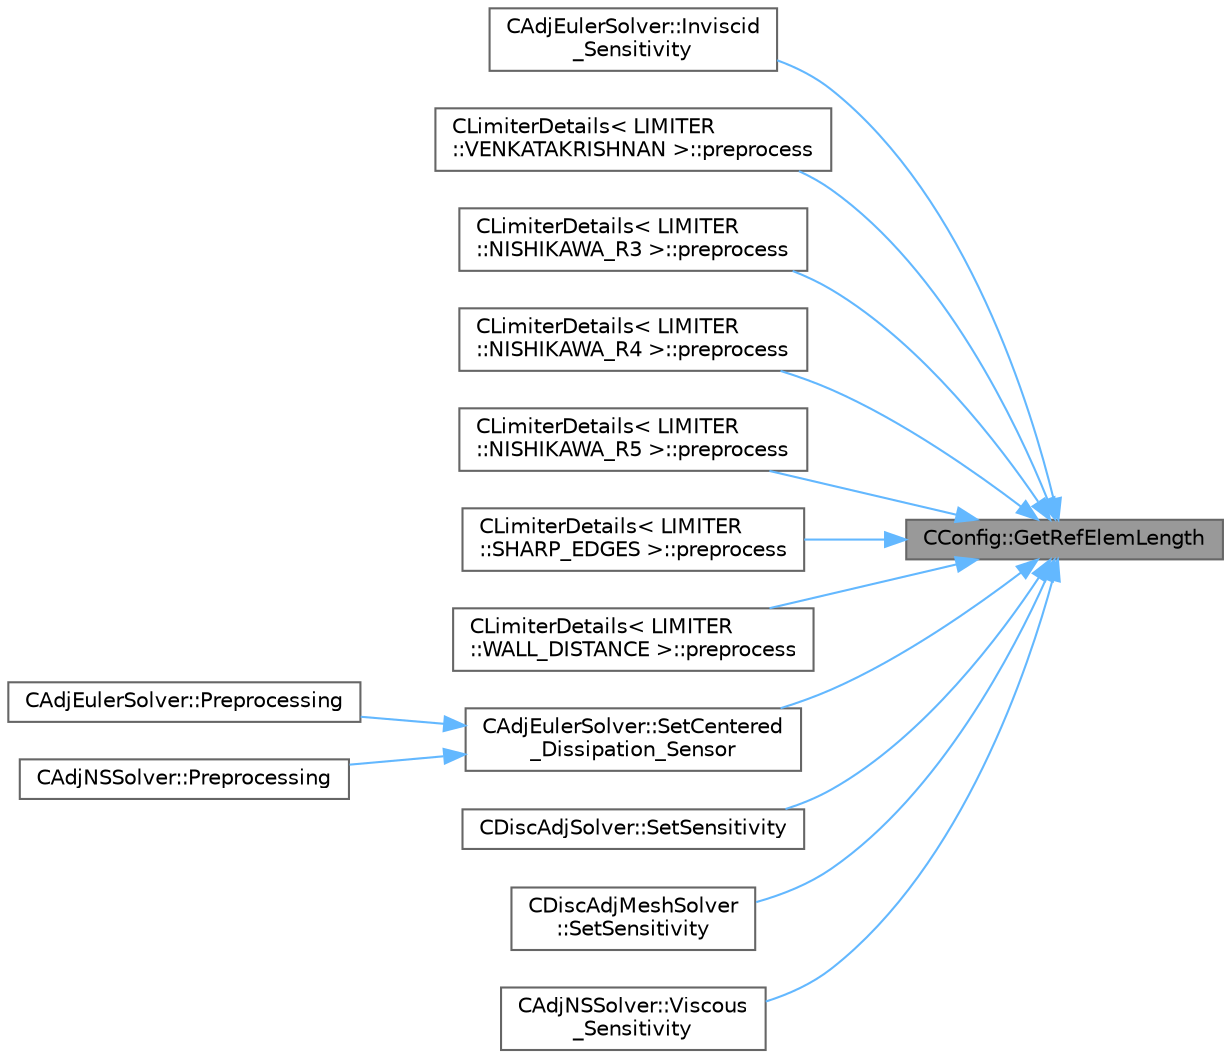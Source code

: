 digraph "CConfig::GetRefElemLength"
{
 // LATEX_PDF_SIZE
  bgcolor="transparent";
  edge [fontname=Helvetica,fontsize=10,labelfontname=Helvetica,labelfontsize=10];
  node [fontname=Helvetica,fontsize=10,shape=box,height=0.2,width=0.4];
  rankdir="RL";
  Node1 [id="Node000001",label="CConfig::GetRefElemLength",height=0.2,width=0.4,color="gray40", fillcolor="grey60", style="filled", fontcolor="black",tooltip="Get the reference element length for computing the slope limiting epsilon."];
  Node1 -> Node2 [id="edge1_Node000001_Node000002",dir="back",color="steelblue1",style="solid",tooltip=" "];
  Node2 [id="Node000002",label="CAdjEulerSolver::Inviscid\l_Sensitivity",height=0.2,width=0.4,color="grey40", fillcolor="white", style="filled",URL="$classCAdjEulerSolver.html#aa87a2220c946b47cb35c395c035f96e5",tooltip="Compute the inviscid sensitivity of the functional."];
  Node1 -> Node3 [id="edge2_Node000001_Node000003",dir="back",color="steelblue1",style="solid",tooltip=" "];
  Node3 [id="Node000003",label="CLimiterDetails\< LIMITER\l::VENKATAKRISHNAN \>::preprocess",height=0.2,width=0.4,color="grey40", fillcolor="white", style="filled",URL="$structCLimiterDetails_3_01LIMITER_1_1VENKATAKRISHNAN_01_4.html#ab373c18def32885ee8e8f99370cd69dd",tooltip="Store the reference lenght based eps^2 parameter, limited to a small number to avoid divisions by 0."];
  Node1 -> Node4 [id="edge3_Node000001_Node000004",dir="back",color="steelblue1",style="solid",tooltip=" "];
  Node4 [id="Node000004",label="CLimiterDetails\< LIMITER\l::NISHIKAWA_R3 \>::preprocess",height=0.2,width=0.4,color="grey40", fillcolor="white", style="filled",URL="$structCLimiterDetails_3_01LIMITER_1_1NISHIKAWA__R3_01_4.html#a2b69a5d5b2bed026b17d68410f31803f",tooltip="Store the reference lenght based eps^3 parameter, limited to a small number to avoid divisions by 0."];
  Node1 -> Node5 [id="edge4_Node000001_Node000005",dir="back",color="steelblue1",style="solid",tooltip=" "];
  Node5 [id="Node000005",label="CLimiterDetails\< LIMITER\l::NISHIKAWA_R4 \>::preprocess",height=0.2,width=0.4,color="grey40", fillcolor="white", style="filled",URL="$structCLimiterDetails_3_01LIMITER_1_1NISHIKAWA__R4_01_4.html#af1c7e1c0cc84b29c17bc8ba3a75a62f2",tooltip="Store the reference lenght based eps^4 parameter, limited to a small number to avoid divisions by 0."];
  Node1 -> Node6 [id="edge5_Node000001_Node000006",dir="back",color="steelblue1",style="solid",tooltip=" "];
  Node6 [id="Node000006",label="CLimiterDetails\< LIMITER\l::NISHIKAWA_R5 \>::preprocess",height=0.2,width=0.4,color="grey40", fillcolor="white", style="filled",URL="$structCLimiterDetails_3_01LIMITER_1_1NISHIKAWA__R5_01_4.html#a8d044831dbfa5389fa720c3897fe2157",tooltip="Store the reference lenght based eps^5 parameter, limited to a small number to avoid divisions by 0."];
  Node1 -> Node7 [id="edge6_Node000001_Node000007",dir="back",color="steelblue1",style="solid",tooltip=" "];
  Node7 [id="Node000007",label="CLimiterDetails\< LIMITER\l::SHARP_EDGES \>::preprocess",height=0.2,width=0.4,color="grey40", fillcolor="white", style="filled",URL="$structCLimiterDetails_3_01LIMITER_1_1SHARP__EDGES_01_4.html#a9f48bf3efdf7d8b29bed0a9c161d5d6a",tooltip="Store the reference lenght based eps^2 parameter."];
  Node1 -> Node8 [id="edge7_Node000001_Node000008",dir="back",color="steelblue1",style="solid",tooltip=" "];
  Node8 [id="Node000008",label="CLimiterDetails\< LIMITER\l::WALL_DISTANCE \>::preprocess",height=0.2,width=0.4,color="grey40", fillcolor="white", style="filled",URL="$structCLimiterDetails_3_01LIMITER_1_1WALL__DISTANCE_01_4.html#aa17a6dbcd5f28c7671ba8c23cb183c2e",tooltip="Store the reference lenght based eps^2 parameter."];
  Node1 -> Node9 [id="edge8_Node000001_Node000009",dir="back",color="steelblue1",style="solid",tooltip=" "];
  Node9 [id="Node000009",label="CAdjEulerSolver::SetCentered\l_Dissipation_Sensor",height=0.2,width=0.4,color="grey40", fillcolor="white", style="filled",URL="$classCAdjEulerSolver.html#af1b72ed76900f821d2f51942cb4252db",tooltip="Compute the sensor for higher order dissipation control in rotating problems."];
  Node9 -> Node10 [id="edge9_Node000009_Node000010",dir="back",color="steelblue1",style="solid",tooltip=" "];
  Node10 [id="Node000010",label="CAdjEulerSolver::Preprocessing",height=0.2,width=0.4,color="grey40", fillcolor="white", style="filled",URL="$classCAdjEulerSolver.html#a64baf8c7af6006bdc4ad0919f7c2507a",tooltip="Initialize the residual vectors."];
  Node9 -> Node11 [id="edge10_Node000009_Node000011",dir="back",color="steelblue1",style="solid",tooltip=" "];
  Node11 [id="Node000011",label="CAdjNSSolver::Preprocessing",height=0.2,width=0.4,color="grey40", fillcolor="white", style="filled",URL="$classCAdjNSSolver.html#a0669f6fb8ef7cd7800d151d4aff7d3f6",tooltip="Restart residual and compute gradients."];
  Node1 -> Node12 [id="edge11_Node000001_Node000012",dir="back",color="steelblue1",style="solid",tooltip=" "];
  Node12 [id="Node000012",label="CDiscAdjSolver::SetSensitivity",height=0.2,width=0.4,color="grey40", fillcolor="white", style="filled",URL="$classCDiscAdjSolver.html#a21a12c16fae44dfa916e27cf3a938b31",tooltip="Extract and set the geometrical sensitivity."];
  Node1 -> Node13 [id="edge12_Node000001_Node000013",dir="back",color="steelblue1",style="solid",tooltip=" "];
  Node13 [id="Node000013",label="CDiscAdjMeshSolver\l::SetSensitivity",height=0.2,width=0.4,color="grey40", fillcolor="white", style="filled",URL="$classCDiscAdjMeshSolver.html#aebbe0bcb0b07daa76d7ea6851125696e",tooltip="Extract and set the geometrical sensitivity."];
  Node1 -> Node14 [id="edge13_Node000001_Node000014",dir="back",color="steelblue1",style="solid",tooltip=" "];
  Node14 [id="Node000014",label="CAdjNSSolver::Viscous\l_Sensitivity",height=0.2,width=0.4,color="grey40", fillcolor="white", style="filled",URL="$classCAdjNSSolver.html#a6e72f094190680fa7fb078d7aae9c1d8",tooltip="Compute the viscous sensitivity of the functional."];
}
